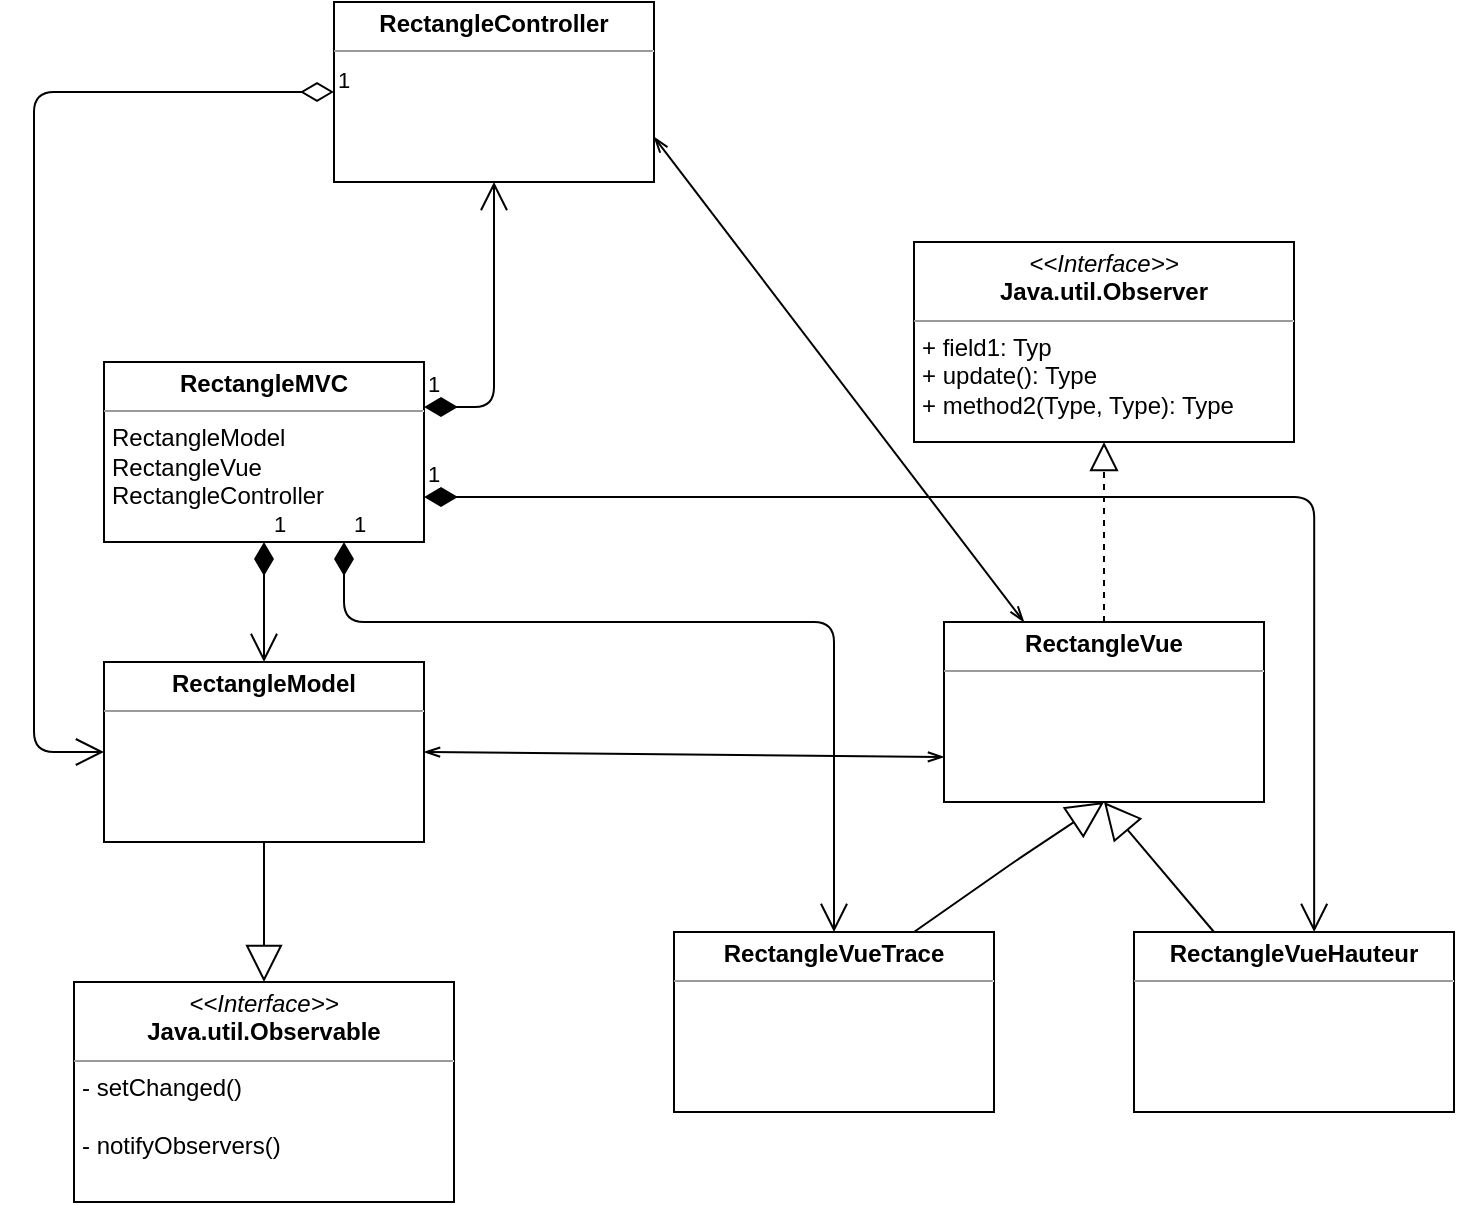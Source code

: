 <mxfile version="14.1.8" type="google"><diagram id="2P6AyQ1EZRKHOHk3P_li" name="Page-1"><mxGraphModel dx="1605" dy="802" grid="1" gridSize="10" guides="1" tooltips="1" connect="1" arrows="1" fold="1" page="1" pageScale="1" pageWidth="850" pageHeight="1100" math="0" shadow="0"><root><mxCell id="0"/><mxCell id="1" parent="0"/><mxCell id="B42hdZJSGu2bifKqFBzJ-3" value="&lt;p style=&quot;margin: 0px ; margin-top: 4px ; text-align: center&quot;&gt;&lt;i&gt;&amp;lt;&amp;lt;Interface&amp;gt;&amp;gt;&lt;/i&gt;&lt;br&gt;&lt;b&gt;Java.util.Observer&lt;/b&gt;&lt;/p&gt;&lt;hr size=&quot;1&quot;&gt;&lt;p style=&quot;margin: 0px ; margin-left: 4px&quot;&gt;+ field1: Typ&lt;br&gt;&lt;/p&gt;&lt;p style=&quot;margin: 0px ; margin-left: 4px&quot;&gt;+ update(): Type&lt;br&gt;+ method2(Type, Type): Type&lt;/p&gt;" style="verticalAlign=top;align=left;overflow=fill;fontSize=12;fontFamily=Helvetica;html=1;rounded=0;comic=0;fillColor=#ffffff;gradientColor=none;" vertex="1" parent="1"><mxGeometry x="570" y="160" width="190" height="100" as="geometry"/></mxCell><mxCell id="B42hdZJSGu2bifKqFBzJ-4" value="&lt;p style=&quot;margin: 0px ; margin-top: 4px ; text-align: center&quot;&gt;&lt;b&gt;RectangleMVC&lt;/b&gt;&lt;/p&gt;&lt;hr size=&quot;1&quot;&gt;&lt;p style=&quot;margin: 0px ; margin-left: 4px&quot;&gt;RectangleModel&lt;/p&gt;&lt;p style=&quot;margin: 0px ; margin-left: 4px&quot;&gt;RectangleVue&lt;/p&gt;&lt;p style=&quot;margin: 0px ; margin-left: 4px&quot;&gt;RectangleController&lt;/p&gt;&lt;p style=&quot;margin: 0px ; margin-left: 4px&quot;&gt;&lt;br&gt;&lt;/p&gt;" style="verticalAlign=top;align=left;overflow=fill;fontSize=12;fontFamily=Helvetica;html=1;rounded=0;comic=0;fillColor=#ffffff;gradientColor=none;" vertex="1" parent="1"><mxGeometry x="165" y="220" width="160" height="90" as="geometry"/></mxCell><mxCell id="B42hdZJSGu2bifKqFBzJ-6" value="&lt;p style=&quot;margin: 0px ; margin-top: 4px ; text-align: center&quot;&gt;&lt;i&gt;&amp;lt;&amp;lt;Interface&amp;gt;&amp;gt;&lt;/i&gt;&lt;br&gt;&lt;b&gt;Java.util.Observable&lt;/b&gt;&lt;/p&gt;&lt;hr size=&quot;1&quot;&gt;&lt;p style=&quot;margin: 0px ; margin-left: 4px&quot;&gt;- setChanged()&lt;/p&gt;&lt;p style=&quot;margin: 0px ; margin-left: 4px&quot;&gt;&lt;br&gt;- notifyObservers()&lt;/p&gt;&lt;p style=&quot;margin: 0px ; margin-left: 4px&quot;&gt;&lt;br&gt;&lt;/p&gt;" style="verticalAlign=top;align=left;overflow=fill;fontSize=12;fontFamily=Helvetica;html=1;rounded=0;comic=0;fillColor=#ffffff;gradientColor=none;" vertex="1" parent="1"><mxGeometry x="150" y="530" width="190" height="110" as="geometry"/></mxCell><mxCell id="B42hdZJSGu2bifKqFBzJ-9" value="&lt;p style=&quot;margin: 0px ; margin-top: 4px ; text-align: center&quot;&gt;&lt;b&gt;RectangleModel&lt;/b&gt;&lt;/p&gt;&lt;hr size=&quot;1&quot;&gt;&lt;p style=&quot;margin: 0px ; margin-left: 4px&quot;&gt;&lt;br&gt;&lt;/p&gt;&lt;p style=&quot;margin: 0px ; margin-left: 4px&quot;&gt;&lt;br&gt;&lt;/p&gt;" style="verticalAlign=top;align=left;overflow=fill;fontSize=12;fontFamily=Helvetica;html=1;rounded=0;comic=0;fillColor=#ffffff;gradientColor=none;" vertex="1" parent="1"><mxGeometry x="165" y="370" width="160" height="90" as="geometry"/></mxCell><mxCell id="B42hdZJSGu2bifKqFBzJ-10" value="&lt;p style=&quot;margin: 0px ; margin-top: 4px ; text-align: center&quot;&gt;&lt;b&gt;RectangleVue&lt;/b&gt;&lt;/p&gt;&lt;hr size=&quot;1&quot;&gt;&lt;p style=&quot;margin: 0px ; margin-left: 4px&quot;&gt;&lt;br&gt;&lt;/p&gt;&lt;p style=&quot;margin: 0px ; margin-left: 4px&quot;&gt;&lt;br&gt;&lt;/p&gt;" style="verticalAlign=top;align=left;overflow=fill;fontSize=12;fontFamily=Helvetica;html=1;rounded=0;comic=0;fillColor=#ffffff;gradientColor=none;" vertex="1" parent="1"><mxGeometry x="585" y="350" width="160" height="90" as="geometry"/></mxCell><mxCell id="B42hdZJSGu2bifKqFBzJ-11" value="&lt;p style=&quot;margin: 0px ; margin-top: 4px ; text-align: center&quot;&gt;&lt;b&gt;RectangleVueHauteur&lt;/b&gt;&lt;/p&gt;&lt;hr size=&quot;1&quot;&gt;&lt;p style=&quot;margin: 0px ; margin-left: 4px&quot;&gt;&lt;br&gt;&lt;/p&gt;&lt;p style=&quot;margin: 0px ; margin-left: 4px&quot;&gt;&lt;br&gt;&lt;/p&gt;" style="verticalAlign=top;align=left;overflow=fill;fontSize=12;fontFamily=Helvetica;html=1;rounded=0;comic=0;fillColor=#ffffff;gradientColor=none;" vertex="1" parent="1"><mxGeometry x="680" y="505" width="160" height="90" as="geometry"/></mxCell><mxCell id="B42hdZJSGu2bifKqFBzJ-12" value="&lt;p style=&quot;margin: 0px ; margin-top: 4px ; text-align: center&quot;&gt;&lt;b&gt;RectangleController&lt;/b&gt;&lt;/p&gt;&lt;hr size=&quot;1&quot;&gt;&lt;p style=&quot;margin: 0px ; margin-left: 4px&quot;&gt;&lt;br&gt;&lt;/p&gt;&lt;p style=&quot;margin: 0px ; margin-left: 4px&quot;&gt;&lt;br&gt;&lt;/p&gt;" style="verticalAlign=top;align=left;overflow=fill;fontSize=12;fontFamily=Helvetica;html=1;rounded=0;comic=0;fillColor=#ffffff;gradientColor=none;" vertex="1" parent="1"><mxGeometry x="280" y="40" width="160" height="90" as="geometry"/></mxCell><mxCell id="B42hdZJSGu2bifKqFBzJ-13" value="&lt;p style=&quot;margin: 0px ; margin-top: 4px ; text-align: center&quot;&gt;&lt;b&gt;RectangleVueTrace&lt;/b&gt;&lt;/p&gt;&lt;hr size=&quot;1&quot;&gt;&lt;p style=&quot;margin: 0px ; margin-left: 4px&quot;&gt;&lt;br&gt;&lt;/p&gt;&lt;p style=&quot;margin: 0px ; margin-left: 4px&quot;&gt;&lt;br&gt;&lt;/p&gt;" style="verticalAlign=top;align=left;overflow=fill;fontSize=12;fontFamily=Helvetica;html=1;rounded=0;comic=0;fillColor=#ffffff;gradientColor=none;" vertex="1" parent="1"><mxGeometry x="450" y="505" width="160" height="90" as="geometry"/></mxCell><mxCell id="B42hdZJSGu2bifKqFBzJ-14" value="" style="endArrow=block;dashed=1;endFill=0;endSize=12;html=1;entryX=0.5;entryY=1;entryDx=0;entryDy=0;exitX=0.5;exitY=0;exitDx=0;exitDy=0;" edge="1" parent="1" source="B42hdZJSGu2bifKqFBzJ-10" target="B42hdZJSGu2bifKqFBzJ-3"><mxGeometry width="160" relative="1" as="geometry"><mxPoint x="410" y="300" as="sourcePoint"/><mxPoint x="570" y="300" as="targetPoint"/></mxGeometry></mxCell><mxCell id="B42hdZJSGu2bifKqFBzJ-15" value="" style="endArrow=block;endSize=16;endFill=0;html=1;exitX=0.5;exitY=1;exitDx=0;exitDy=0;entryX=0.5;entryY=0;entryDx=0;entryDy=0;" edge="1" parent="1" source="B42hdZJSGu2bifKqFBzJ-9" target="B42hdZJSGu2bifKqFBzJ-6"><mxGeometry width="160" relative="1" as="geometry"><mxPoint x="380" y="400" as="sourcePoint"/><mxPoint x="540" y="400" as="targetPoint"/></mxGeometry></mxCell><mxCell id="B42hdZJSGu2bifKqFBzJ-18" value="1" style="endArrow=open;html=1;endSize=12;startArrow=diamondThin;startSize=14;startFill=1;edgeStyle=orthogonalEdgeStyle;align=left;verticalAlign=bottom;exitX=0.5;exitY=1;exitDx=0;exitDy=0;entryX=0.5;entryY=0;entryDx=0;entryDy=0;" edge="1" parent="1" source="B42hdZJSGu2bifKqFBzJ-4" target="B42hdZJSGu2bifKqFBzJ-9"><mxGeometry x="-1" y="3" relative="1" as="geometry"><mxPoint x="380" y="400" as="sourcePoint"/><mxPoint x="540" y="400" as="targetPoint"/></mxGeometry></mxCell><mxCell id="B42hdZJSGu2bifKqFBzJ-20" value="1" style="endArrow=open;html=1;endSize=12;startArrow=diamondThin;startSize=14;startFill=1;edgeStyle=orthogonalEdgeStyle;align=left;verticalAlign=bottom;exitX=1;exitY=0.75;exitDx=0;exitDy=0;entryX=0.563;entryY=0;entryDx=0;entryDy=0;entryPerimeter=0;" edge="1" parent="1" source="B42hdZJSGu2bifKqFBzJ-4" target="B42hdZJSGu2bifKqFBzJ-11"><mxGeometry x="-1" y="3" relative="1" as="geometry"><mxPoint x="380" y="400" as="sourcePoint"/><mxPoint x="540" y="400" as="targetPoint"/></mxGeometry></mxCell><mxCell id="B42hdZJSGu2bifKqFBzJ-21" value="1" style="endArrow=open;html=1;endSize=12;startArrow=diamondThin;startSize=14;startFill=1;edgeStyle=orthogonalEdgeStyle;align=left;verticalAlign=bottom;exitX=0.75;exitY=1;exitDx=0;exitDy=0;entryX=0.5;entryY=0;entryDx=0;entryDy=0;" edge="1" parent="1" source="B42hdZJSGu2bifKqFBzJ-4" target="B42hdZJSGu2bifKqFBzJ-13"><mxGeometry x="-1" y="3" relative="1" as="geometry"><mxPoint x="380" y="400" as="sourcePoint"/><mxPoint x="540" y="400" as="targetPoint"/><Array as="points"><mxPoint x="285" y="350"/><mxPoint x="530" y="350"/></Array></mxGeometry></mxCell><mxCell id="B42hdZJSGu2bifKqFBzJ-22" value="1" style="endArrow=open;html=1;endSize=12;startArrow=diamondThin;startSize=14;startFill=1;edgeStyle=orthogonalEdgeStyle;align=left;verticalAlign=bottom;exitX=1;exitY=0.25;exitDx=0;exitDy=0;entryX=0.5;entryY=1;entryDx=0;entryDy=0;" edge="1" parent="1" source="B42hdZJSGu2bifKqFBzJ-4" target="B42hdZJSGu2bifKqFBzJ-12"><mxGeometry x="-1" y="3" relative="1" as="geometry"><mxPoint x="380" y="400" as="sourcePoint"/><mxPoint x="540" y="400" as="targetPoint"/></mxGeometry></mxCell><mxCell id="B42hdZJSGu2bifKqFBzJ-24" value="" style="endArrow=openThin;startArrow=openThin;endFill=0;startFill=0;html=1;exitX=1;exitY=0.5;exitDx=0;exitDy=0;entryX=0;entryY=0.75;entryDx=0;entryDy=0;" edge="1" parent="1" source="B42hdZJSGu2bifKqFBzJ-9" target="B42hdZJSGu2bifKqFBzJ-10"><mxGeometry width="160" relative="1" as="geometry"><mxPoint x="380" y="400" as="sourcePoint"/><mxPoint x="540" y="400" as="targetPoint"/></mxGeometry></mxCell><mxCell id="B42hdZJSGu2bifKqFBzJ-25" value="1" style="endArrow=open;html=1;endSize=12;startArrow=diamondThin;startSize=14;startFill=0;edgeStyle=orthogonalEdgeStyle;align=left;verticalAlign=bottom;exitX=0;exitY=0.5;exitDx=0;exitDy=0;entryX=0;entryY=0.5;entryDx=0;entryDy=0;" edge="1" parent="1" source="B42hdZJSGu2bifKqFBzJ-12" target="B42hdZJSGu2bifKqFBzJ-9"><mxGeometry x="-1" y="3" relative="1" as="geometry"><mxPoint x="380" y="400" as="sourcePoint"/><mxPoint x="540" y="400" as="targetPoint"/><Array as="points"><mxPoint x="130" y="85"/><mxPoint x="130" y="415"/></Array></mxGeometry></mxCell><mxCell id="B42hdZJSGu2bifKqFBzJ-26" value="" style="endArrow=openThin;startArrow=openThin;endFill=0;startFill=0;html=1;exitX=1;exitY=0.75;exitDx=0;exitDy=0;entryX=0.25;entryY=0;entryDx=0;entryDy=0;" edge="1" parent="1" source="B42hdZJSGu2bifKqFBzJ-12" target="B42hdZJSGu2bifKqFBzJ-10"><mxGeometry width="160" relative="1" as="geometry"><mxPoint x="335" y="425" as="sourcePoint"/><mxPoint x="595" y="407.5" as="targetPoint"/></mxGeometry></mxCell><mxCell id="B42hdZJSGu2bifKqFBzJ-27" value="" style="endArrow=block;endSize=16;endFill=0;html=1;entryX=0.5;entryY=1;entryDx=0;entryDy=0;exitX=0.75;exitY=0;exitDx=0;exitDy=0;" edge="1" parent="1" source="B42hdZJSGu2bifKqFBzJ-13" target="B42hdZJSGu2bifKqFBzJ-10"><mxGeometry width="160" relative="1" as="geometry"><mxPoint x="380" y="400" as="sourcePoint"/><mxPoint x="540" y="400" as="targetPoint"/><Array as="points"><mxPoint x="620" y="470"/></Array></mxGeometry></mxCell><mxCell id="B42hdZJSGu2bifKqFBzJ-28" value="" style="endArrow=block;endSize=16;endFill=0;html=1;entryX=0.5;entryY=1;entryDx=0;entryDy=0;exitX=0.25;exitY=0;exitDx=0;exitDy=0;" edge="1" parent="1" source="B42hdZJSGu2bifKqFBzJ-11" target="B42hdZJSGu2bifKqFBzJ-10"><mxGeometry width="160" relative="1" as="geometry"><mxPoint x="380" y="400" as="sourcePoint"/><mxPoint x="540" y="400" as="targetPoint"/></mxGeometry></mxCell></root></mxGraphModel></diagram></mxfile>